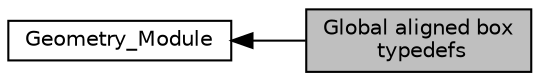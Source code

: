 digraph "Global aligned box typedefs"
{
  edge [fontname="Helvetica",fontsize="10",labelfontname="Helvetica",labelfontsize="10"];
  node [fontname="Helvetica",fontsize="10",shape=record];
  rankdir=LR;
  Node1 [label="Geometry_Module",height=0.2,width=0.4,color="black", fillcolor="white", style="filled",URL="$group___geometry___module.html"];
  Node0 [label="Global aligned box\l typedefs",height=0.2,width=0.4,color="black", fillcolor="grey75", style="filled", fontcolor="black"];
  Node1->Node0 [shape=plaintext, dir="back", style="solid"];
}
